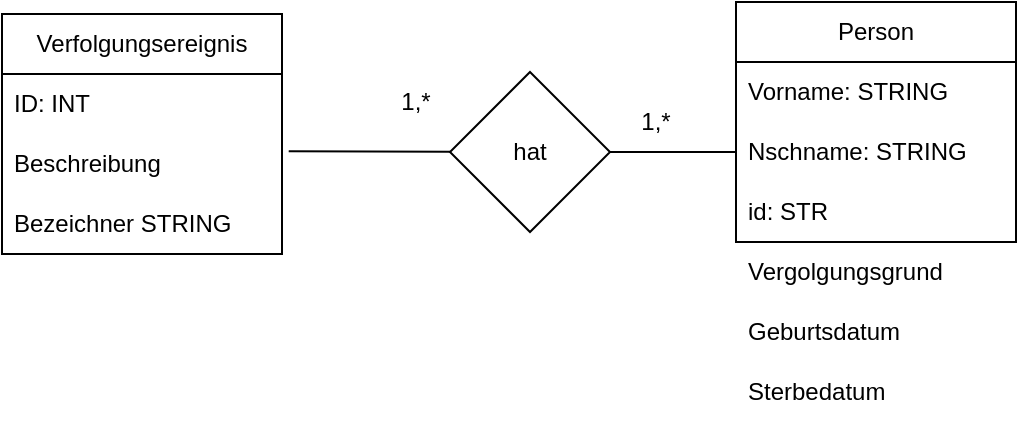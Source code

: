 <mxfile version="24.0.7" type="github">
  <diagram id="R2lEEEUBdFMjLlhIrx00" name="Page-1">
    <mxGraphModel dx="1025" dy="569" grid="1" gridSize="10" guides="1" tooltips="1" connect="1" arrows="1" fold="1" page="1" pageScale="1" pageWidth="850" pageHeight="1100" math="0" shadow="0" extFonts="Permanent Marker^https://fonts.googleapis.com/css?family=Permanent+Marker">
      <root>
        <mxCell id="0" />
        <mxCell id="1" parent="0" />
        <mxCell id="_EfUV36LwqskDjF7gX7r-2" value="Person" style="swimlane;fontStyle=0;childLayout=stackLayout;horizontal=1;startSize=30;horizontalStack=0;resizeParent=1;resizeParentMax=0;resizeLast=0;collapsible=1;marginBottom=0;whiteSpace=wrap;html=1;" parent="1" vertex="1">
          <mxGeometry x="400" y="104" width="140" height="120" as="geometry" />
        </mxCell>
        <mxCell id="_EfUV36LwqskDjF7gX7r-3" value="Vorname: STRING" style="text;strokeColor=none;fillColor=none;align=left;verticalAlign=middle;spacingLeft=4;spacingRight=4;overflow=hidden;points=[[0,0.5],[1,0.5]];portConstraint=eastwest;rotatable=0;whiteSpace=wrap;html=1;" parent="_EfUV36LwqskDjF7gX7r-2" vertex="1">
          <mxGeometry y="30" width="140" height="30" as="geometry" />
        </mxCell>
        <mxCell id="_EfUV36LwqskDjF7gX7r-4" value="Nschname: STRING" style="text;strokeColor=none;fillColor=none;align=left;verticalAlign=middle;spacingLeft=4;spacingRight=4;overflow=hidden;points=[[0,0.5],[1,0.5]];portConstraint=eastwest;rotatable=0;whiteSpace=wrap;html=1;" parent="_EfUV36LwqskDjF7gX7r-2" vertex="1">
          <mxGeometry y="60" width="140" height="30" as="geometry" />
        </mxCell>
        <mxCell id="_EfUV36LwqskDjF7gX7r-5" value="id: STR" style="text;strokeColor=none;fillColor=none;align=left;verticalAlign=middle;spacingLeft=4;spacingRight=4;overflow=hidden;points=[[0,0.5],[1,0.5]];portConstraint=eastwest;rotatable=0;whiteSpace=wrap;html=1;" parent="_EfUV36LwqskDjF7gX7r-2" vertex="1">
          <mxGeometry y="90" width="140" height="30" as="geometry" />
        </mxCell>
        <mxCell id="_EfUV36LwqskDjF7gX7r-6" value="Verfolgungsereignis" style="swimlane;fontStyle=0;childLayout=stackLayout;horizontal=1;startSize=30;horizontalStack=0;resizeParent=1;resizeParentMax=0;resizeLast=0;collapsible=1;marginBottom=0;whiteSpace=wrap;html=1;" parent="1" vertex="1">
          <mxGeometry x="33" y="110" width="140" height="120" as="geometry" />
        </mxCell>
        <mxCell id="_EfUV36LwqskDjF7gX7r-7" value="ID: INT" style="text;strokeColor=none;fillColor=none;align=left;verticalAlign=middle;spacingLeft=4;spacingRight=4;overflow=hidden;points=[[0,0.5],[1,0.5]];portConstraint=eastwest;rotatable=0;whiteSpace=wrap;html=1;" parent="_EfUV36LwqskDjF7gX7r-6" vertex="1">
          <mxGeometry y="30" width="140" height="30" as="geometry" />
        </mxCell>
        <mxCell id="_EfUV36LwqskDjF7gX7r-8" value="Beschreibung" style="text;strokeColor=none;fillColor=none;align=left;verticalAlign=middle;spacingLeft=4;spacingRight=4;overflow=hidden;points=[[0,0.5],[1,0.5]];portConstraint=eastwest;rotatable=0;whiteSpace=wrap;html=1;" parent="_EfUV36LwqskDjF7gX7r-6" vertex="1">
          <mxGeometry y="60" width="140" height="30" as="geometry" />
        </mxCell>
        <mxCell id="_EfUV36LwqskDjF7gX7r-9" value="Bezeichner STRING" style="text;strokeColor=none;fillColor=none;align=left;verticalAlign=middle;spacingLeft=4;spacingRight=4;overflow=hidden;points=[[0,0.5],[1,0.5]];portConstraint=eastwest;rotatable=0;whiteSpace=wrap;html=1;" parent="_EfUV36LwqskDjF7gX7r-6" vertex="1">
          <mxGeometry y="90" width="140" height="30" as="geometry" />
        </mxCell>
        <mxCell id="06ZX3xFscAbDq78Oq02O-2" value="Vergolgungsgrund" style="text;strokeColor=none;fillColor=none;align=left;verticalAlign=middle;spacingLeft=4;spacingRight=4;overflow=hidden;points=[[0,0.5],[1,0.5]];portConstraint=eastwest;rotatable=0;whiteSpace=wrap;html=1;" vertex="1" parent="1">
          <mxGeometry x="400" y="224" width="140" height="30" as="geometry" />
        </mxCell>
        <mxCell id="06ZX3xFscAbDq78Oq02O-3" value="Geburtsdatum" style="text;strokeColor=none;fillColor=none;align=left;verticalAlign=middle;spacingLeft=4;spacingRight=4;overflow=hidden;points=[[0,0.5],[1,0.5]];portConstraint=eastwest;rotatable=0;whiteSpace=wrap;html=1;" vertex="1" parent="1">
          <mxGeometry x="400" y="254" width="140" height="30" as="geometry" />
        </mxCell>
        <mxCell id="06ZX3xFscAbDq78Oq02O-4" value="Sterbedatum" style="text;strokeColor=none;fillColor=none;align=left;verticalAlign=middle;spacingLeft=4;spacingRight=4;overflow=hidden;points=[[0,0.5],[1,0.5]];portConstraint=eastwest;rotatable=0;whiteSpace=wrap;html=1;" vertex="1" parent="1">
          <mxGeometry x="400" y="284" width="140" height="30" as="geometry" />
        </mxCell>
        <mxCell id="06ZX3xFscAbDq78Oq02O-5" value="hat" style="rhombus;whiteSpace=wrap;html=1;" vertex="1" parent="1">
          <mxGeometry x="257" y="139" width="80" height="80" as="geometry" />
        </mxCell>
        <mxCell id="06ZX3xFscAbDq78Oq02O-7" value="" style="endArrow=none;html=1;rounded=0;entryX=1.024;entryY=0.287;entryDx=0;entryDy=0;entryPerimeter=0;" edge="1" parent="1" source="06ZX3xFscAbDq78Oq02O-5" target="_EfUV36LwqskDjF7gX7r-8">
          <mxGeometry width="50" height="50" relative="1" as="geometry">
            <mxPoint x="400" y="320" as="sourcePoint" />
            <mxPoint x="450" y="270" as="targetPoint" />
          </mxGeometry>
        </mxCell>
        <mxCell id="06ZX3xFscAbDq78Oq02O-8" value="1,*" style="text;html=1;align=center;verticalAlign=middle;whiteSpace=wrap;rounded=0;" vertex="1" parent="1">
          <mxGeometry x="330" y="149" width="60" height="30" as="geometry" />
        </mxCell>
        <mxCell id="06ZX3xFscAbDq78Oq02O-9" value="1,*" style="text;html=1;align=center;verticalAlign=middle;whiteSpace=wrap;rounded=0;" vertex="1" parent="1">
          <mxGeometry x="210" y="139" width="60" height="30" as="geometry" />
        </mxCell>
        <mxCell id="06ZX3xFscAbDq78Oq02O-10" value="" style="endArrow=none;html=1;rounded=0;exitX=0;exitY=0.5;exitDx=0;exitDy=0;entryX=1;entryY=0.5;entryDx=0;entryDy=0;" edge="1" parent="1" source="_EfUV36LwqskDjF7gX7r-4" target="06ZX3xFscAbDq78Oq02O-5">
          <mxGeometry width="50" height="50" relative="1" as="geometry">
            <mxPoint x="400" y="320" as="sourcePoint" />
            <mxPoint x="450" y="270" as="targetPoint" />
          </mxGeometry>
        </mxCell>
      </root>
    </mxGraphModel>
  </diagram>
</mxfile>
